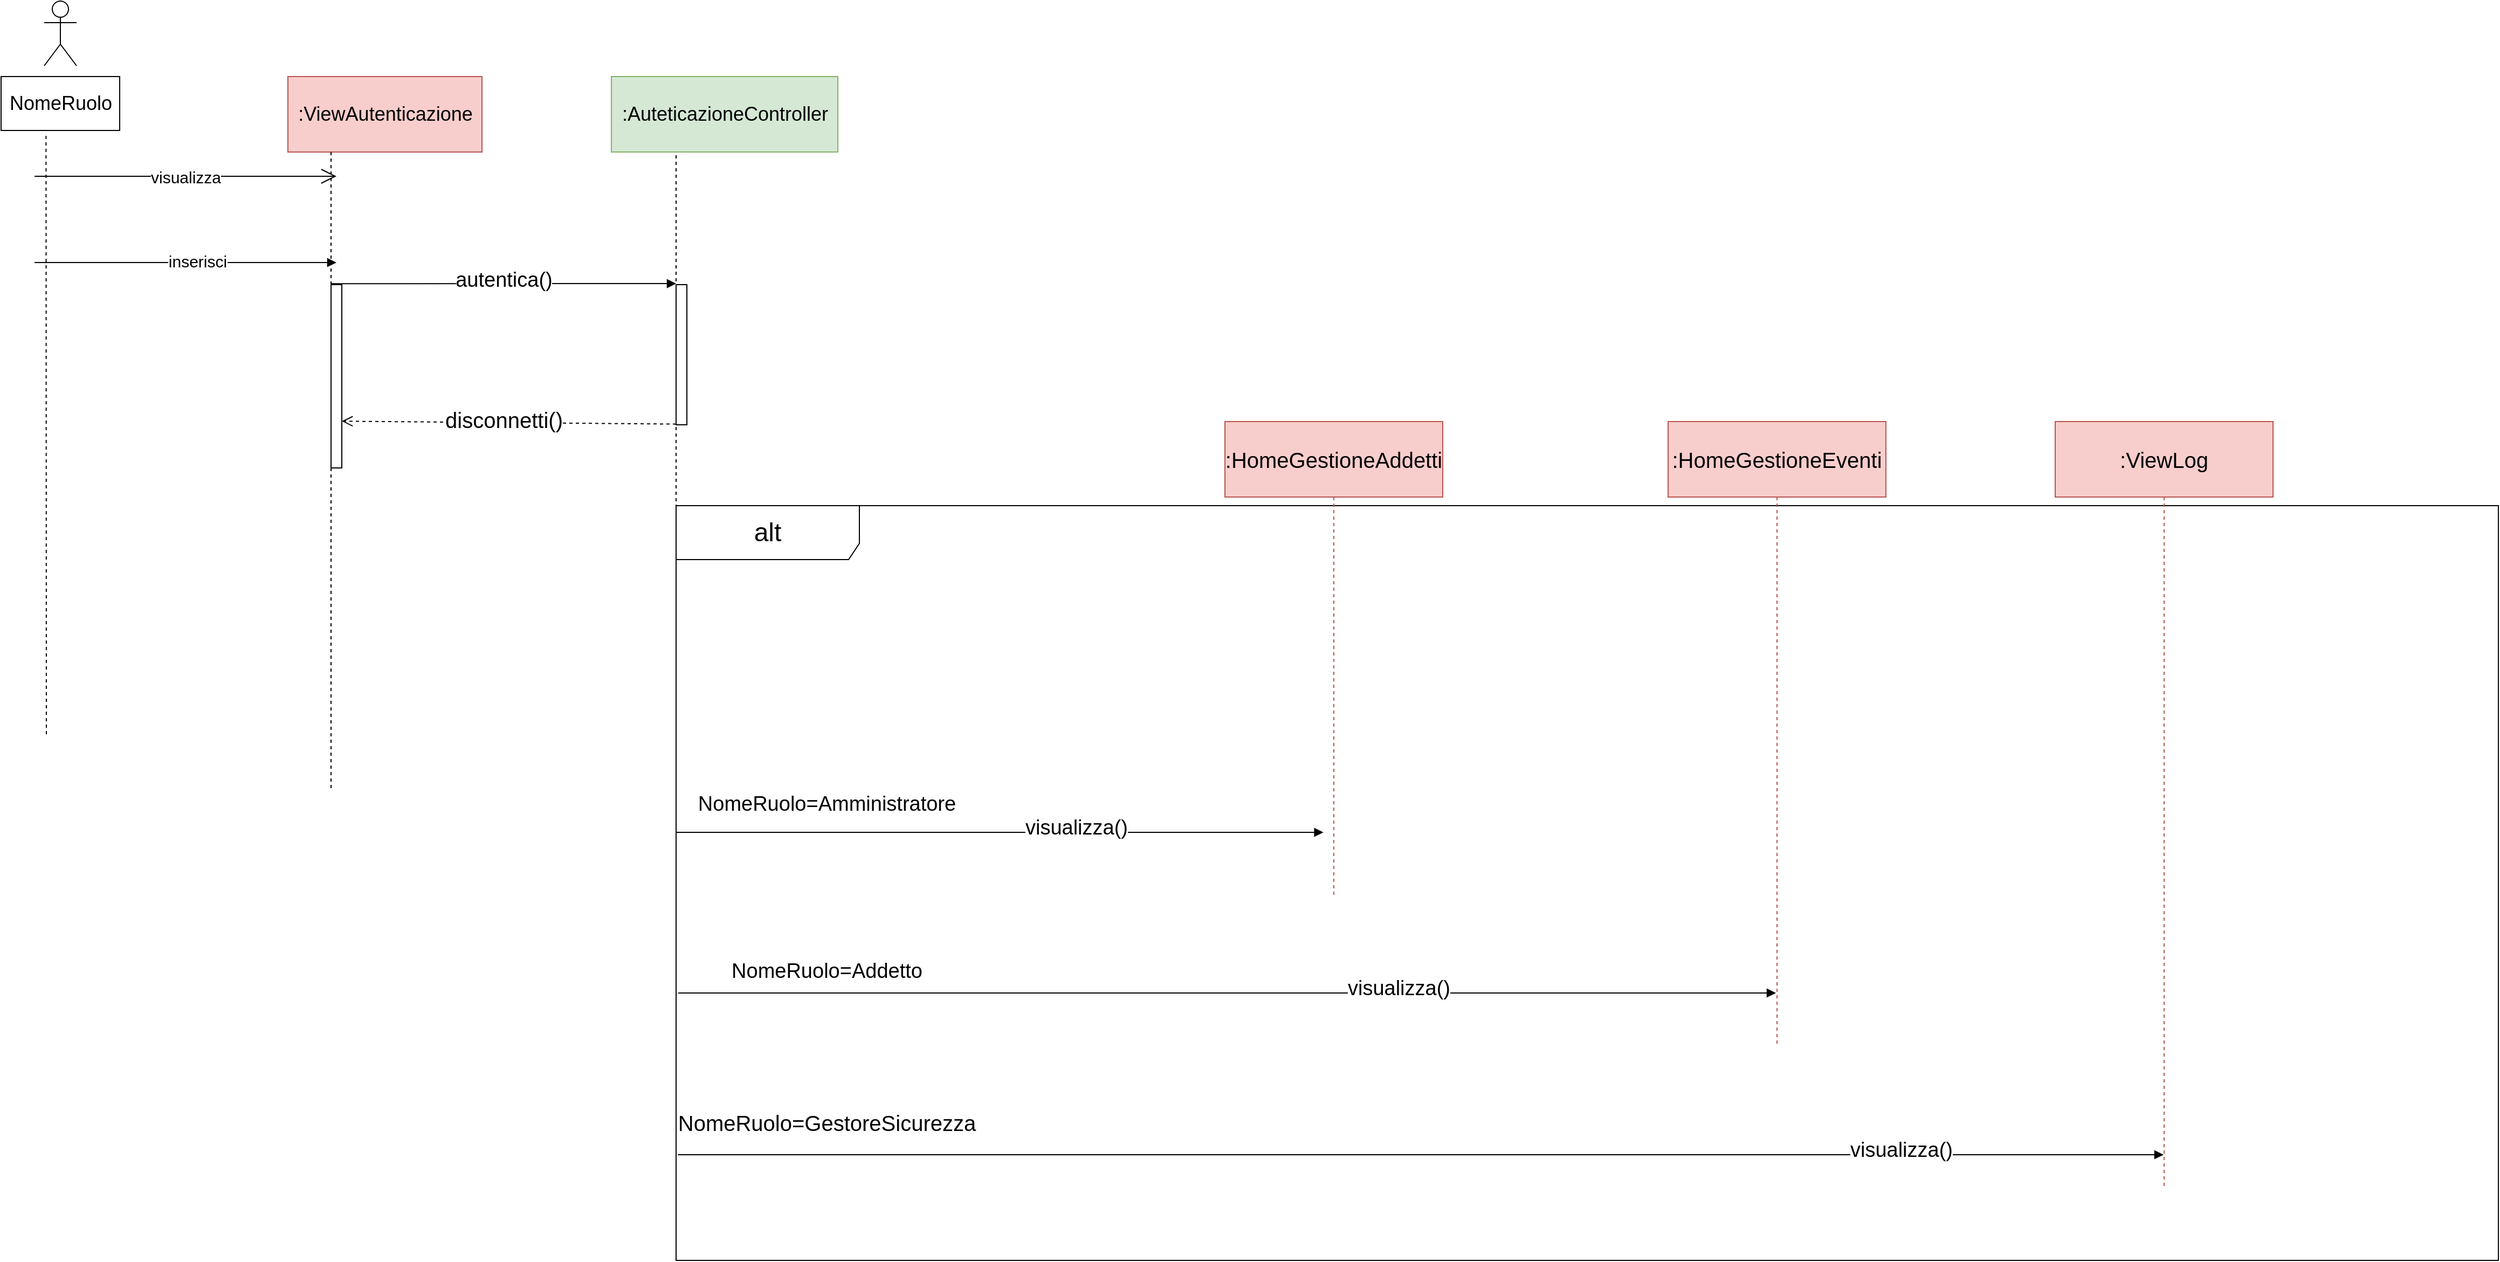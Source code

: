 <mxfile version="10.6.7" type="onedrive"><diagram id="yLpY8hClADPDNzrzm4yM" name="Page-1"><mxGraphModel dx="873" dy="1467" grid="1" gridSize="10" guides="1" tooltips="1" connect="1" arrows="1" fold="1" page="1" pageScale="1" pageWidth="1100" pageHeight="850" math="0" shadow="0"><root><mxCell id="0"/><mxCell id="1" parent="0"/><mxCell id="NHvlxv8AYGRMTOjQ5w94-1" value="&lt;font style=&quot;font-size: 18px&quot;&gt;:ViewAutenticazione&lt;/font&gt;" style="html=1;fillColor=#f8cecc;strokeColor=#b85450;" parent="1" vertex="1"><mxGeometry x="316" y="100" width="180" height="70" as="geometry"/></mxCell><mxCell id="NHvlxv8AYGRMTOjQ5w94-2" value="&lt;font style=&quot;font-size: 18px&quot;&gt;:AuteticazioneController&lt;/font&gt;" style="html=1;fillColor=#d5e8d4;strokeColor=#82b366;" parent="1" vertex="1"><mxGeometry x="616" y="100" width="210" height="70" as="geometry"/></mxCell><mxCell id="NHvlxv8AYGRMTOjQ5w94-5" value="" style="endArrow=none;dashed=1;html=1;" parent="1" source="NHvlxv8AYGRMTOjQ5w94-13" edge="1"><mxGeometry width="50" height="50" relative="1" as="geometry"><mxPoint x="356" y="760" as="sourcePoint"/><mxPoint x="356" y="170" as="targetPoint"/></mxGeometry></mxCell><mxCell id="NHvlxv8AYGRMTOjQ5w94-6" value="" style="endArrow=none;dashed=1;html=1;" parent="1" edge="1"><mxGeometry width="50" height="50" relative="1" as="geometry"><mxPoint x="676" y="770" as="sourcePoint"/><mxPoint x="676" y="170" as="targetPoint"/></mxGeometry></mxCell><mxCell id="NHvlxv8AYGRMTOjQ5w94-8" value="&lt;font style=&quot;font-size: 24px&quot;&gt;alt&lt;/font&gt;" style="shape=umlFrame;whiteSpace=wrap;html=1;width=170;height=50;" parent="1" vertex="1"><mxGeometry x="676" y="498" width="1690" height="700" as="geometry"/></mxCell><mxCell id="NHvlxv8AYGRMTOjQ5w94-13" value="" style="html=1;points=[];perimeter=orthogonalPerimeter;" parent="1" vertex="1"><mxGeometry x="356" y="293" width="10" height="170" as="geometry"/></mxCell><mxCell id="NHvlxv8AYGRMTOjQ5w94-14" value="" style="endArrow=none;dashed=1;html=1;" parent="1" target="NHvlxv8AYGRMTOjQ5w94-13" edge="1"><mxGeometry width="50" height="50" relative="1" as="geometry"><mxPoint x="356" y="760" as="sourcePoint"/><mxPoint x="356" y="170" as="targetPoint"/></mxGeometry></mxCell><mxCell id="NHvlxv8AYGRMTOjQ5w94-15" value="&lt;font style=&quot;font-size: 19px&quot;&gt;autentica()&lt;/font&gt;" style="html=1;verticalAlign=bottom;endArrow=block;" parent="1" edge="1"><mxGeometry y="-11" width="80" relative="1" as="geometry"><mxPoint x="356" y="292.167" as="sourcePoint"/><mxPoint x="676" y="292" as="targetPoint"/><mxPoint as="offset"/></mxGeometry></mxCell><mxCell id="NHvlxv8AYGRMTOjQ5w94-16" value="" style="html=1;points=[];perimeter=orthogonalPerimeter;" parent="1" vertex="1"><mxGeometry x="676" y="293" width="10" height="130" as="geometry"/></mxCell><mxCell id="NHvlxv8AYGRMTOjQ5w94-31" value="&lt;font style=&quot;font-size: 20px&quot;&gt;disconnetti&lt;/font&gt;&lt;font style=&quot;font-size: 20px&quot;&gt;()&lt;/font&gt;" style="html=1;verticalAlign=bottom;endArrow=open;dashed=1;endSize=8;entryX=1;entryY=0.745;entryDx=0;entryDy=0;entryPerimeter=0;" parent="1" target="NHvlxv8AYGRMTOjQ5w94-13" edge="1"><mxGeometry x="0.032" y="12" relative="1" as="geometry"><mxPoint x="676" y="422.333" as="sourcePoint"/><mxPoint x="596" y="422.333" as="targetPoint"/><Array as="points"/><mxPoint as="offset"/></mxGeometry></mxCell><mxCell id="jm5FE96GGenP1Fs-u8zB-3" value="&lt;font style=&quot;font-size: 19px&quot;&gt;NomeRuolo=Amministratore&lt;/font&gt;" style="text;html=1;strokeColor=none;fillColor=none;align=center;verticalAlign=middle;whiteSpace=wrap;rounded=0;" parent="1" vertex="1"><mxGeometry x="686" y="765" width="260" height="20" as="geometry"/></mxCell><mxCell id="jm5FE96GGenP1Fs-u8zB-5" value="&lt;font style=&quot;font-size: 19px&quot;&gt;visualizza()&lt;/font&gt;" style="html=1;verticalAlign=bottom;endArrow=block;exitX=0;exitY=0.614;exitDx=0;exitDy=0;exitPerimeter=0;entryX=0.355;entryY=0.614;entryDx=0;entryDy=0;entryPerimeter=0;" parent="1" edge="1"><mxGeometry x="0.235" y="-10" width="80" relative="1" as="geometry"><mxPoint x="676.333" y="801" as="sourcePoint"/><mxPoint x="1276.333" y="801" as="targetPoint"/><mxPoint as="offset"/></mxGeometry></mxCell><mxCell id="jm5FE96GGenP1Fs-u8zB-7" value="&lt;font style=&quot;font-size: 19px&quot;&gt;NomeRuolo=Addetto&lt;/font&gt;" style="text;html=1;strokeColor=none;fillColor=none;align=center;verticalAlign=middle;whiteSpace=wrap;rounded=0;" parent="1" vertex="1"><mxGeometry x="686" y="920" width="260" height="20" as="geometry"/></mxCell><mxCell id="jm5FE96GGenP1Fs-u8zB-21" value="&lt;font style=&quot;font-size: 19px&quot;&gt;visualizza()&lt;/font&gt;" style="html=1;verticalAlign=bottom;endArrow=block;" parent="1" edge="1"><mxGeometry x="0.312" y="-10" width="80" relative="1" as="geometry"><mxPoint x="678" y="950" as="sourcePoint"/><mxPoint x="1696" y="950" as="targetPoint"/><mxPoint as="offset"/></mxGeometry></mxCell><mxCell id="jm5FE96GGenP1Fs-u8zB-23" value="&lt;font style=&quot;font-size: 19px&quot;&gt;visualizza()&lt;/font&gt;" style="html=1;verticalAlign=bottom;endArrow=block;exitX=0.001;exitY=0.86;exitDx=0;exitDy=0;exitPerimeter=0;" parent="1" source="NHvlxv8AYGRMTOjQ5w94-8" target="o35rPt9vV8fyO7z_VsQZ-4" edge="1"><mxGeometry x="0.647" y="-10" width="80" relative="1" as="geometry"><mxPoint x="1376" y="1030" as="sourcePoint"/><mxPoint x="1966" y="1040" as="targetPoint"/><mxPoint as="offset"/></mxGeometry></mxCell><mxCell id="jm5FE96GGenP1Fs-u8zB-27" value="&lt;font style=&quot;font-size: 20px&quot;&gt;NomeRuolo=GestoreSicurezza&lt;/font&gt;" style="text;html=1;strokeColor=none;fillColor=none;align=center;verticalAlign=middle;whiteSpace=wrap;rounded=0;" parent="1" vertex="1"><mxGeometry x="686" y="1060" width="260" height="20" as="geometry"/></mxCell><mxCell id="o35rPt9vV8fyO7z_VsQZ-1" value="&lt;font style=&quot;font-size: 20px&quot;&gt;:&lt;font style=&quot;font-size: 20px&quot;&gt;HomeGestioneAddetti&lt;/font&gt;&lt;/font&gt;" style="shape=umlLifeline;perimeter=lifelinePerimeter;whiteSpace=wrap;html=1;container=1;collapsible=0;recursiveResize=0;outlineConnect=0;size=70;fillColor=#f8cecc;strokeColor=#b85450;" parent="1" vertex="1"><mxGeometry x="1185" y="420" width="202" height="440" as="geometry"/></mxCell><mxCell id="o35rPt9vV8fyO7z_VsQZ-3" value="&lt;font style=&quot;font-size: 20px&quot;&gt;:&lt;font style=&quot;font-size: 20px&quot;&gt;HomeGestioneEventi&lt;/font&gt;&lt;/font&gt;" style="shape=umlLifeline;perimeter=lifelinePerimeter;whiteSpace=wrap;html=1;container=1;collapsible=0;recursiveResize=0;outlineConnect=0;size=70;fillColor=#f8cecc;strokeColor=#b85450;" parent="1" vertex="1"><mxGeometry x="1596" y="420" width="202" height="580" as="geometry"/></mxCell><mxCell id="o35rPt9vV8fyO7z_VsQZ-4" value="&lt;font style=&quot;font-size: 20px&quot;&gt;:ViewLog&lt;/font&gt;" style="shape=umlLifeline;perimeter=lifelinePerimeter;whiteSpace=wrap;html=1;container=1;collapsible=0;recursiveResize=0;outlineConnect=0;size=70;fillColor=#f8cecc;strokeColor=#b85450;" parent="1" vertex="1"><mxGeometry x="1955" y="420" width="202" height="710" as="geometry"/></mxCell><mxCell id="ARQaZ5C1e_lC5cbFP3fd-4" value="" style="shape=umlActor;verticalLabelPosition=bottom;labelBackgroundColor=#ffffff;verticalAlign=top;html=1;" parent="1" vertex="1"><mxGeometry x="90" y="30" width="30" height="60" as="geometry"/></mxCell><mxCell id="ARQaZ5C1e_lC5cbFP3fd-5" value="&lt;font style=&quot;font-size: 18px&quot;&gt;NomeRuolo&lt;/font&gt;" style="html=1;" parent="1" vertex="1"><mxGeometry x="50" y="100" width="110" height="50" as="geometry"/></mxCell><mxCell id="ARQaZ5C1e_lC5cbFP3fd-6" value="" style="endArrow=none;dashed=1;html=1;entryX=0.379;entryY=1.04;entryDx=0;entryDy=0;entryPerimeter=0;" parent="1" target="ARQaZ5C1e_lC5cbFP3fd-5" edge="1"><mxGeometry width="50" height="50" relative="1" as="geometry"><mxPoint x="92" y="710" as="sourcePoint"/><mxPoint x="100" y="430" as="targetPoint"/></mxGeometry></mxCell><mxCell id="ARQaZ5C1e_lC5cbFP3fd-7" value="&lt;font style=&quot;font-size: 15px&quot;&gt;inserisci&lt;/font&gt;" style="html=1;verticalAlign=bottom;endArrow=block;" parent="1" edge="1"><mxGeometry x="0.071" y="-10" width="80" relative="1" as="geometry"><mxPoint x="81" y="272.5" as="sourcePoint"/><mxPoint x="361" y="272.5" as="targetPoint"/><mxPoint x="1" as="offset"/></mxGeometry></mxCell><mxCell id="ARQaZ5C1e_lC5cbFP3fd-8" value="visualizza" style="endArrow=open;endFill=1;endSize=12;html=1;fontSize=15;" parent="1" edge="1"><mxGeometry width="160" relative="1" as="geometry"><mxPoint x="81" y="192.5" as="sourcePoint"/><mxPoint x="361" y="192.5" as="targetPoint"/></mxGeometry></mxCell></root></mxGraphModel></diagram><diagram name="Copy of Page-1" id="TnWcYT6LSa7ZtnzZin7N"><mxGraphModel dx="611" dy="1027" grid="1" gridSize="10" guides="1" tooltips="1" connect="1" arrows="1" fold="1" page="1" pageScale="1" pageWidth="1100" pageHeight="850" math="0" shadow="0"><root><mxCell id="YDiyb9c4X_jpToX0SEnY-0"/><mxCell id="YDiyb9c4X_jpToX0SEnY-1" parent="YDiyb9c4X_jpToX0SEnY-0"/><mxCell id="YDiyb9c4X_jpToX0SEnY-2" value="&lt;font style=&quot;font-size: 18px&quot;&gt;:ViewAutenticazione&lt;/font&gt;" style="html=1;fillColor=#f8cecc;strokeColor=#b85450;" vertex="1" parent="YDiyb9c4X_jpToX0SEnY-1"><mxGeometry x="316" y="100" width="180" height="70" as="geometry"/></mxCell><mxCell id="YDiyb9c4X_jpToX0SEnY-3" value="&lt;font style=&quot;font-size: 18px&quot;&gt;:AuteticazioneController&lt;/font&gt;" style="html=1;fillColor=#d5e8d4;strokeColor=#82b366;" vertex="1" parent="YDiyb9c4X_jpToX0SEnY-1"><mxGeometry x="616" y="100" width="210" height="70" as="geometry"/></mxCell><mxCell id="YDiyb9c4X_jpToX0SEnY-4" value="" style="endArrow=none;dashed=1;html=1;" edge="1" parent="YDiyb9c4X_jpToX0SEnY-1" source="YDiyb9c4X_jpToX0SEnY-7"><mxGeometry width="50" height="50" relative="1" as="geometry"><mxPoint x="356" y="760" as="sourcePoint"/><mxPoint x="356" y="170" as="targetPoint"/></mxGeometry></mxCell><mxCell id="YDiyb9c4X_jpToX0SEnY-5" value="" style="endArrow=none;dashed=1;html=1;" edge="1" parent="YDiyb9c4X_jpToX0SEnY-1"><mxGeometry width="50" height="50" relative="1" as="geometry"><mxPoint x="676" y="770" as="sourcePoint"/><mxPoint x="676" y="170" as="targetPoint"/></mxGeometry></mxCell><mxCell id="YDiyb9c4X_jpToX0SEnY-6" value="&lt;font style=&quot;font-size: 24px&quot;&gt;alt&lt;/font&gt;" style="shape=umlFrame;whiteSpace=wrap;html=1;width=170;height=50;" vertex="1" parent="YDiyb9c4X_jpToX0SEnY-1"><mxGeometry x="676" y="498" width="1690" height="700" as="geometry"/></mxCell><mxCell id="YDiyb9c4X_jpToX0SEnY-7" value="" style="html=1;points=[];perimeter=orthogonalPerimeter;" vertex="1" parent="YDiyb9c4X_jpToX0SEnY-1"><mxGeometry x="356" y="293" width="10" height="170" as="geometry"/></mxCell><mxCell id="YDiyb9c4X_jpToX0SEnY-8" value="" style="endArrow=none;dashed=1;html=1;" edge="1" parent="YDiyb9c4X_jpToX0SEnY-1" target="YDiyb9c4X_jpToX0SEnY-7"><mxGeometry width="50" height="50" relative="1" as="geometry"><mxPoint x="356" y="760" as="sourcePoint"/><mxPoint x="356" y="170" as="targetPoint"/></mxGeometry></mxCell><mxCell id="YDiyb9c4X_jpToX0SEnY-9" value="&lt;font style=&quot;font-size: 19px&quot;&gt;autentica()&lt;/font&gt;" style="html=1;verticalAlign=bottom;endArrow=block;" edge="1" parent="YDiyb9c4X_jpToX0SEnY-1"><mxGeometry y="-11" width="80" relative="1" as="geometry"><mxPoint x="356" y="292.167" as="sourcePoint"/><mxPoint x="676" y="292" as="targetPoint"/><mxPoint as="offset"/></mxGeometry></mxCell><mxCell id="YDiyb9c4X_jpToX0SEnY-10" value="" style="html=1;points=[];perimeter=orthogonalPerimeter;" vertex="1" parent="YDiyb9c4X_jpToX0SEnY-1"><mxGeometry x="676" y="293" width="10" height="130" as="geometry"/></mxCell><mxCell id="YDiyb9c4X_jpToX0SEnY-11" value="&lt;font style=&quot;font-size: 20px&quot;&gt;disconnetti&lt;/font&gt;&lt;font style=&quot;font-size: 20px&quot;&gt;()&lt;/font&gt;" style="html=1;verticalAlign=bottom;endArrow=open;dashed=1;endSize=8;entryX=1;entryY=0.745;entryDx=0;entryDy=0;entryPerimeter=0;" edge="1" parent="YDiyb9c4X_jpToX0SEnY-1" target="YDiyb9c4X_jpToX0SEnY-7"><mxGeometry x="0.032" y="12" relative="1" as="geometry"><mxPoint x="676" y="422.333" as="sourcePoint"/><mxPoint x="596" y="422.333" as="targetPoint"/><Array as="points"/><mxPoint as="offset"/></mxGeometry></mxCell><mxCell id="YDiyb9c4X_jpToX0SEnY-12" value="&lt;font style=&quot;font-size: 20px&quot;&gt;:&lt;font style=&quot;font-size: 20px&quot;&gt;HomeUtente&lt;/font&gt;&lt;/font&gt;" style="shape=umlLifeline;perimeter=lifelinePerimeter;whiteSpace=wrap;html=1;container=1;collapsible=0;recursiveResize=0;outlineConnect=0;size=70;fillColor=#f8cecc;strokeColor=#b85450;" vertex="1" parent="YDiyb9c4X_jpToX0SEnY-1"><mxGeometry x="896" y="420" width="202" height="280" as="geometry"/></mxCell><mxCell id="YDiyb9c4X_jpToX0SEnY-13" value="&lt;font style=&quot;font-size: 18px&quot;&gt;NomeRuolo=Utente&lt;/font&gt;" style="text;html=1;strokeColor=none;fillColor=none;align=center;verticalAlign=middle;whiteSpace=wrap;rounded=0;" vertex="1" parent="YDiyb9c4X_jpToX0SEnY-1"><mxGeometry x="681" y="614" width="260" height="20" as="geometry"/></mxCell><mxCell id="YDiyb9c4X_jpToX0SEnY-14" value="&lt;font style=&quot;font-size: 18px&quot;&gt;Visualizza()&lt;/font&gt;" style="html=1;verticalAlign=bottom;endArrow=block;exitX=0.001;exitY=0.345;exitDx=0;exitDy=0;exitPerimeter=0;" edge="1" parent="YDiyb9c4X_jpToX0SEnY-1"><mxGeometry x="-0.014" y="-10" width="80" relative="1" as="geometry"><mxPoint x="678" y="655.333" as="sourcePoint"/><mxPoint x="996.5" y="655" as="targetPoint"/><Array as="points"><mxPoint x="756" y="655"/></Array><mxPoint as="offset"/></mxGeometry></mxCell><mxCell id="YDiyb9c4X_jpToX0SEnY-15" value="&lt;font style=&quot;font-size: 19px&quot;&gt;NomeRuolo=Amministratore&lt;/font&gt;" style="text;html=1;strokeColor=none;fillColor=none;align=center;verticalAlign=middle;whiteSpace=wrap;rounded=0;" vertex="1" parent="YDiyb9c4X_jpToX0SEnY-1"><mxGeometry x="686" y="765" width="260" height="20" as="geometry"/></mxCell><mxCell id="YDiyb9c4X_jpToX0SEnY-16" value="&lt;font style=&quot;font-size: 19px&quot;&gt;visualizza()&lt;/font&gt;" style="html=1;verticalAlign=bottom;endArrow=block;exitX=0;exitY=0.614;exitDx=0;exitDy=0;exitPerimeter=0;entryX=0.355;entryY=0.614;entryDx=0;entryDy=0;entryPerimeter=0;" edge="1" parent="YDiyb9c4X_jpToX0SEnY-1"><mxGeometry x="0.235" y="-10" width="80" relative="1" as="geometry"><mxPoint x="676.333" y="801" as="sourcePoint"/><mxPoint x="1276.333" y="801" as="targetPoint"/><mxPoint as="offset"/></mxGeometry></mxCell><mxCell id="YDiyb9c4X_jpToX0SEnY-17" value="&lt;font style=&quot;font-size: 19px&quot;&gt;NomeRuolo=Addetto&lt;/font&gt;" style="text;html=1;strokeColor=none;fillColor=none;align=center;verticalAlign=middle;whiteSpace=wrap;rounded=0;" vertex="1" parent="YDiyb9c4X_jpToX0SEnY-1"><mxGeometry x="686" y="920" width="260" height="20" as="geometry"/></mxCell><mxCell id="YDiyb9c4X_jpToX0SEnY-18" value="&lt;font style=&quot;font-size: 19px&quot;&gt;visualizza()&lt;/font&gt;" style="html=1;verticalAlign=bottom;endArrow=block;" edge="1" parent="YDiyb9c4X_jpToX0SEnY-1"><mxGeometry x="0.312" y="-10" width="80" relative="1" as="geometry"><mxPoint x="678" y="950" as="sourcePoint"/><mxPoint x="1696" y="950" as="targetPoint"/><mxPoint as="offset"/></mxGeometry></mxCell><mxCell id="YDiyb9c4X_jpToX0SEnY-19" value="&lt;font style=&quot;font-size: 19px&quot;&gt;visualizza()&lt;/font&gt;" style="html=1;verticalAlign=bottom;endArrow=block;exitX=0.001;exitY=0.86;exitDx=0;exitDy=0;exitPerimeter=0;" edge="1" parent="YDiyb9c4X_jpToX0SEnY-1" source="YDiyb9c4X_jpToX0SEnY-6" target="YDiyb9c4X_jpToX0SEnY-23"><mxGeometry x="0.647" y="-10" width="80" relative="1" as="geometry"><mxPoint x="1376" y="1030" as="sourcePoint"/><mxPoint x="1966" y="1040" as="targetPoint"/><mxPoint as="offset"/></mxGeometry></mxCell><mxCell id="YDiyb9c4X_jpToX0SEnY-20" value="&lt;font style=&quot;font-size: 20px&quot;&gt;NomeRuolo=GestoreSicurezza&lt;/font&gt;" style="text;html=1;strokeColor=none;fillColor=none;align=center;verticalAlign=middle;whiteSpace=wrap;rounded=0;" vertex="1" parent="YDiyb9c4X_jpToX0SEnY-1"><mxGeometry x="686" y="1060" width="260" height="20" as="geometry"/></mxCell><mxCell id="YDiyb9c4X_jpToX0SEnY-21" value="&lt;font style=&quot;font-size: 20px&quot;&gt;:&lt;font style=&quot;font-size: 20px&quot;&gt;HomeGestioneAddetti&lt;/font&gt;&lt;/font&gt;" style="shape=umlLifeline;perimeter=lifelinePerimeter;whiteSpace=wrap;html=1;container=1;collapsible=0;recursiveResize=0;outlineConnect=0;size=70;fillColor=#f8cecc;strokeColor=#b85450;" vertex="1" parent="YDiyb9c4X_jpToX0SEnY-1"><mxGeometry x="1185" y="420" width="202" height="440" as="geometry"/></mxCell><mxCell id="YDiyb9c4X_jpToX0SEnY-22" value="&lt;font style=&quot;font-size: 20px&quot;&gt;:&lt;font style=&quot;font-size: 20px&quot;&gt;HomeGestioneEventi&lt;/font&gt;&lt;/font&gt;" style="shape=umlLifeline;perimeter=lifelinePerimeter;whiteSpace=wrap;html=1;container=1;collapsible=0;recursiveResize=0;outlineConnect=0;size=70;fillColor=#f8cecc;strokeColor=#b85450;" vertex="1" parent="YDiyb9c4X_jpToX0SEnY-1"><mxGeometry x="1596" y="420" width="202" height="580" as="geometry"/></mxCell><mxCell id="YDiyb9c4X_jpToX0SEnY-23" value="&lt;font style=&quot;font-size: 20px&quot;&gt;:ViewLog&lt;/font&gt;" style="shape=umlLifeline;perimeter=lifelinePerimeter;whiteSpace=wrap;html=1;container=1;collapsible=0;recursiveResize=0;outlineConnect=0;size=70;fillColor=#f8cecc;strokeColor=#b85450;" vertex="1" parent="YDiyb9c4X_jpToX0SEnY-1"><mxGeometry x="1955" y="420" width="202" height="710" as="geometry"/></mxCell><mxCell id="YDiyb9c4X_jpToX0SEnY-24" value="" style="shape=umlActor;verticalLabelPosition=bottom;labelBackgroundColor=#ffffff;verticalAlign=top;html=1;" vertex="1" parent="YDiyb9c4X_jpToX0SEnY-1"><mxGeometry x="90" y="30" width="30" height="60" as="geometry"/></mxCell><mxCell id="YDiyb9c4X_jpToX0SEnY-25" value="&lt;font style=&quot;font-size: 18px&quot;&gt;NomeRuolo&lt;/font&gt;" style="html=1;" vertex="1" parent="YDiyb9c4X_jpToX0SEnY-1"><mxGeometry x="50" y="100" width="110" height="50" as="geometry"/></mxCell><mxCell id="YDiyb9c4X_jpToX0SEnY-26" value="" style="endArrow=none;dashed=1;html=1;entryX=0.379;entryY=1.04;entryDx=0;entryDy=0;entryPerimeter=0;" edge="1" parent="YDiyb9c4X_jpToX0SEnY-1" target="YDiyb9c4X_jpToX0SEnY-25"><mxGeometry width="50" height="50" relative="1" as="geometry"><mxPoint x="92" y="710" as="sourcePoint"/><mxPoint x="100" y="430" as="targetPoint"/></mxGeometry></mxCell><mxCell id="YDiyb9c4X_jpToX0SEnY-27" value="&lt;font style=&quot;font-size: 15px&quot;&gt;inserisci&lt;/font&gt;" style="html=1;verticalAlign=bottom;endArrow=block;" edge="1" parent="YDiyb9c4X_jpToX0SEnY-1"><mxGeometry x="0.071" y="-10" width="80" relative="1" as="geometry"><mxPoint x="81" y="272.5" as="sourcePoint"/><mxPoint x="361" y="272.5" as="targetPoint"/><mxPoint x="1" as="offset"/></mxGeometry></mxCell><mxCell id="YDiyb9c4X_jpToX0SEnY-28" value="visualizza" style="endArrow=open;endFill=1;endSize=12;html=1;fontSize=15;" edge="1" parent="YDiyb9c4X_jpToX0SEnY-1"><mxGeometry width="160" relative="1" as="geometry"><mxPoint x="81" y="192.5" as="sourcePoint"/><mxPoint x="361" y="192.5" as="targetPoint"/></mxGeometry></mxCell></root></mxGraphModel></diagram></mxfile>